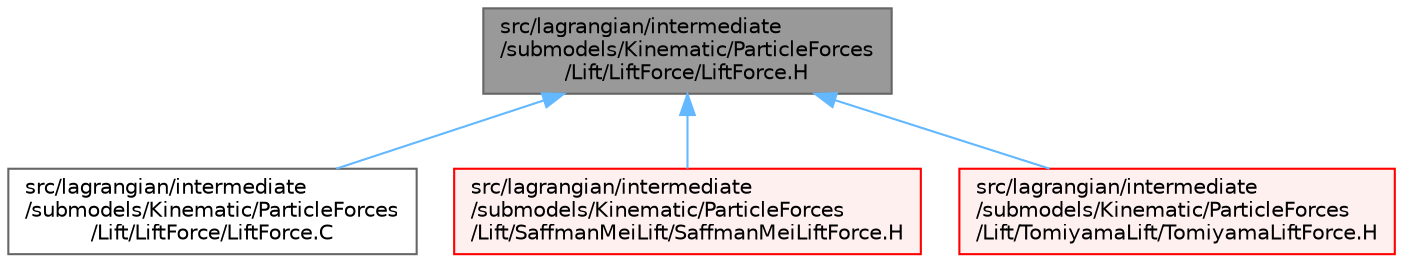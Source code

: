 digraph "src/lagrangian/intermediate/submodels/Kinematic/ParticleForces/Lift/LiftForce/LiftForce.H"
{
 // LATEX_PDF_SIZE
  bgcolor="transparent";
  edge [fontname=Helvetica,fontsize=10,labelfontname=Helvetica,labelfontsize=10];
  node [fontname=Helvetica,fontsize=10,shape=box,height=0.2,width=0.4];
  Node1 [id="Node000001",label="src/lagrangian/intermediate\l/submodels/Kinematic/ParticleForces\l/Lift/LiftForce/LiftForce.H",height=0.2,width=0.4,color="gray40", fillcolor="grey60", style="filled", fontcolor="black",tooltip=" "];
  Node1 -> Node2 [id="edge1_Node000001_Node000002",dir="back",color="steelblue1",style="solid",tooltip=" "];
  Node2 [id="Node000002",label="src/lagrangian/intermediate\l/submodels/Kinematic/ParticleForces\l/Lift/LiftForce/LiftForce.C",height=0.2,width=0.4,color="grey40", fillcolor="white", style="filled",URL="$LiftForce_8C.html",tooltip=" "];
  Node1 -> Node3 [id="edge2_Node000001_Node000003",dir="back",color="steelblue1",style="solid",tooltip=" "];
  Node3 [id="Node000003",label="src/lagrangian/intermediate\l/submodels/Kinematic/ParticleForces\l/Lift/SaffmanMeiLift/SaffmanMeiLiftForce.H",height=0.2,width=0.4,color="red", fillcolor="#FFF0F0", style="filled",URL="$SaffmanMeiLiftForce_8H.html",tooltip=" "];
  Node1 -> Node15 [id="edge3_Node000001_Node000015",dir="back",color="steelblue1",style="solid",tooltip=" "];
  Node15 [id="Node000015",label="src/lagrangian/intermediate\l/submodels/Kinematic/ParticleForces\l/Lift/TomiyamaLift/TomiyamaLiftForce.H",height=0.2,width=0.4,color="red", fillcolor="#FFF0F0", style="filled",URL="$TomiyamaLiftForce_8H.html",tooltip=" "];
}
